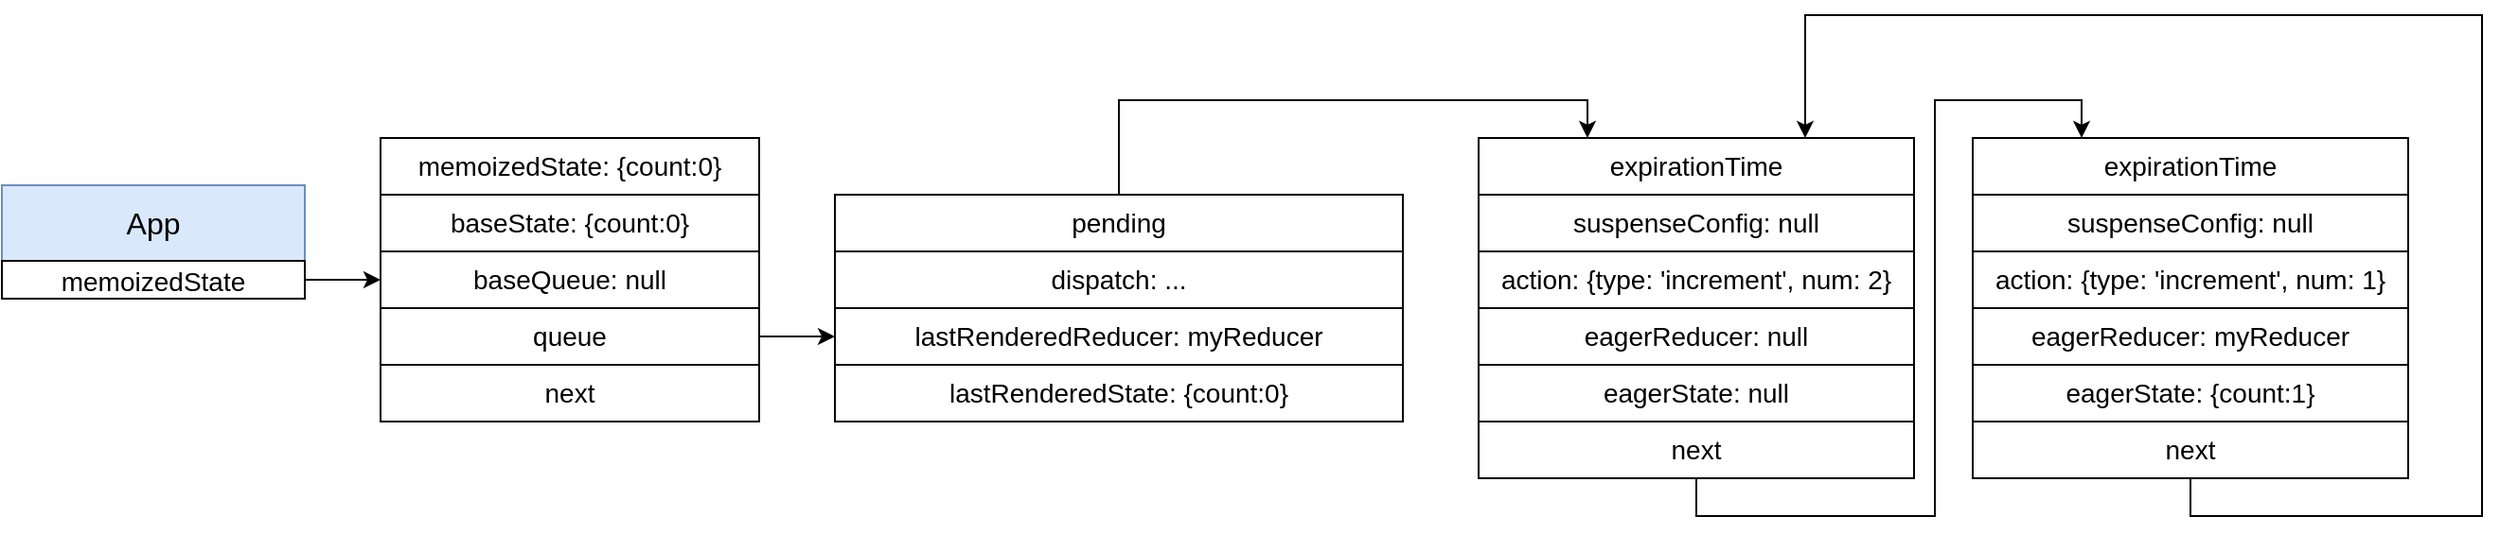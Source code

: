 <mxfile version="13.9.5" type="google"><diagram id="sFeoPyR65rg2EYoxCu2J" name="Page-1"><mxGraphModel dx="1142" dy="684" grid="1" gridSize="10" guides="1" tooltips="1" connect="1" arrows="1" fold="1" page="1" pageScale="1" pageWidth="827" pageHeight="1169" math="0" shadow="0"><root><mxCell id="0"/><mxCell id="1" parent="0"/><mxCell id="PddgiYVKy51nm9DqDGZB-1" value="App" style="rounded=0;whiteSpace=wrap;html=1;fontSize=16;fillColor=#dae8fc;strokeColor=#6c8ebf;" parent="1" vertex="1"><mxGeometry x="200" y="200" width="160" height="40" as="geometry"/></mxCell><mxCell id="PddgiYVKy51nm9DqDGZB-11" style="edgeStyle=orthogonalEdgeStyle;rounded=0;orthogonalLoop=1;jettySize=auto;html=1;exitX=1;exitY=0.5;exitDx=0;exitDy=0;fontSize=16;" parent="1" source="PddgiYVKy51nm9DqDGZB-2" target="PddgiYVKy51nm9DqDGZB-6" edge="1"><mxGeometry relative="1" as="geometry"/></mxCell><mxCell id="PddgiYVKy51nm9DqDGZB-2" value="&lt;font style=&quot;font-size: 14px&quot;&gt;memoizedState&lt;/font&gt;" style="rounded=0;whiteSpace=wrap;html=1;fontSize=16;" parent="1" vertex="1"><mxGeometry x="200" y="240" width="160" height="20" as="geometry"/></mxCell><mxCell id="PddgiYVKy51nm9DqDGZB-4" value="&lt;span style=&quot;font-size: 14px&quot;&gt;memoizedState: {count:0}&lt;/span&gt;" style="rounded=0;whiteSpace=wrap;html=1;fontSize=14;" parent="1" vertex="1"><mxGeometry x="400" y="175" width="200" height="30" as="geometry"/></mxCell><mxCell id="PddgiYVKy51nm9DqDGZB-5" value="baseState: {count:0}" style="rounded=0;whiteSpace=wrap;html=1;fontSize=14;" parent="1" vertex="1"><mxGeometry x="400" y="205" width="200" height="30" as="geometry"/></mxCell><mxCell id="PddgiYVKy51nm9DqDGZB-6" value="baseQueue: null" style="rounded=0;whiteSpace=wrap;html=1;fontSize=14;" parent="1" vertex="1"><mxGeometry x="400" y="235" width="200" height="30" as="geometry"/></mxCell><mxCell id="PddgiYVKy51nm9DqDGZB-12" style="edgeStyle=orthogonalEdgeStyle;rounded=0;orthogonalLoop=1;jettySize=auto;html=1;exitX=1;exitY=0.5;exitDx=0;exitDy=0;fontSize=14;entryX=0;entryY=0.5;entryDx=0;entryDy=0;" parent="1" source="PddgiYVKy51nm9DqDGZB-7" target="PddgiYVKy51nm9DqDGZB-15" edge="1"><mxGeometry relative="1" as="geometry"><mxPoint x="750" y="280" as="targetPoint"/></mxGeometry></mxCell><mxCell id="PddgiYVKy51nm9DqDGZB-7" value="queue" style="rounded=0;whiteSpace=wrap;html=1;fontSize=14;" parent="1" vertex="1"><mxGeometry x="400" y="265" width="200" height="30" as="geometry"/></mxCell><mxCell id="PddgiYVKy51nm9DqDGZB-9" value="next" style="rounded=0;whiteSpace=wrap;html=1;fontSize=14;" parent="1" vertex="1"><mxGeometry x="400" y="295" width="200" height="30" as="geometry"/></mxCell><mxCell id="p_adbqiNPXJ53OB3tEIk-9" style="edgeStyle=orthogonalEdgeStyle;rounded=0;orthogonalLoop=1;jettySize=auto;html=1;exitX=0.5;exitY=0;exitDx=0;exitDy=0;entryX=0.25;entryY=0;entryDx=0;entryDy=0;" parent="1" source="PddgiYVKy51nm9DqDGZB-13" target="p_adbqiNPXJ53OB3tEIk-1" edge="1"><mxGeometry relative="1" as="geometry"/></mxCell><mxCell id="PddgiYVKy51nm9DqDGZB-13" value="pending" style="rounded=0;whiteSpace=wrap;html=1;fontSize=14;" parent="1" vertex="1"><mxGeometry x="640" y="205" width="300" height="30" as="geometry"/></mxCell><mxCell id="PddgiYVKy51nm9DqDGZB-14" value="dispatch: ..." style="rounded=0;whiteSpace=wrap;html=1;fontSize=14;" parent="1" vertex="1"><mxGeometry x="640" y="235" width="300" height="30" as="geometry"/></mxCell><mxCell id="PddgiYVKy51nm9DqDGZB-15" value="&lt;font style=&quot;font-size: 14px&quot;&gt;lastRenderedReducer:&amp;nbsp;&lt;span style=&quot;background-color: rgb(255 , 255 , 255) ; font-size: 14px&quot;&gt;myReducer&lt;/span&gt;&lt;/font&gt;" style="rounded=0;whiteSpace=wrap;html=1;fontSize=14;" parent="1" vertex="1"><mxGeometry x="640" y="265" width="300" height="30" as="geometry"/></mxCell><mxCell id="PddgiYVKy51nm9DqDGZB-16" value="lastRenderedState: {count:0}" style="rounded=0;whiteSpace=wrap;html=1;fontSize=14;" parent="1" vertex="1"><mxGeometry x="640" y="295" width="300" height="30" as="geometry"/></mxCell><mxCell id="p_adbqiNPXJ53OB3tEIk-1" value="&lt;div&gt;expirationTime&lt;/div&gt;" style="rounded=0;whiteSpace=wrap;html=1;fontSize=14;" parent="1" vertex="1"><mxGeometry x="980" y="175" width="230" height="30" as="geometry"/></mxCell><mxCell id="p_adbqiNPXJ53OB3tEIk-2" value="&lt;div&gt;suspenseConfig: null&lt;/div&gt;" style="rounded=0;whiteSpace=wrap;html=1;fontSize=14;" parent="1" vertex="1"><mxGeometry x="980" y="205" width="230" height="30" as="geometry"/></mxCell><mxCell id="p_adbqiNPXJ53OB3tEIk-3" value="action: {type: 'increment', num: 2}" style="rounded=0;whiteSpace=wrap;html=1;fontSize=14;" parent="1" vertex="1"><mxGeometry x="980" y="235" width="230" height="30" as="geometry"/></mxCell><mxCell id="p_adbqiNPXJ53OB3tEIk-4" value="eagerReducer: &lt;span style=&quot;background-color: rgb(255 , 255 , 255)&quot;&gt;null&lt;/span&gt;" style="rounded=0;whiteSpace=wrap;html=1;fontSize=14;" parent="1" vertex="1"><mxGeometry x="980" y="265" width="230" height="30" as="geometry"/></mxCell><mxCell id="p_adbqiNPXJ53OB3tEIk-6" value="&lt;span style=&quot;font-family: &amp;#34;helvetica&amp;#34;&quot;&gt;eagerState: null&lt;/span&gt;" style="rounded=0;whiteSpace=wrap;html=1;fontSize=14;" parent="1" vertex="1"><mxGeometry x="980" y="295" width="230" height="30" as="geometry"/></mxCell><mxCell id="p_adbqiNPXJ53OB3tEIk-17" style="edgeStyle=orthogonalEdgeStyle;rounded=0;orthogonalLoop=1;jettySize=auto;html=1;exitX=0.5;exitY=1;exitDx=0;exitDy=0;entryX=0.25;entryY=0;entryDx=0;entryDy=0;" parent="1" source="p_adbqiNPXJ53OB3tEIk-7" target="p_adbqiNPXJ53OB3tEIk-11" edge="1"><mxGeometry relative="1" as="geometry"><Array as="points"><mxPoint x="1095" y="375"/><mxPoint x="1221" y="375"/><mxPoint x="1221" y="155"/><mxPoint x="1299" y="155"/></Array></mxGeometry></mxCell><mxCell id="p_adbqiNPXJ53OB3tEIk-7" value="next" style="rounded=0;whiteSpace=wrap;html=1;fontSize=14;" parent="1" vertex="1"><mxGeometry x="980" y="325" width="230" height="30" as="geometry"/></mxCell><mxCell id="p_adbqiNPXJ53OB3tEIk-11" value="&lt;div&gt;expirationTime&lt;/div&gt;" style="rounded=0;whiteSpace=wrap;html=1;fontSize=14;" parent="1" vertex="1"><mxGeometry x="1241" y="175" width="230" height="30" as="geometry"/></mxCell><mxCell id="p_adbqiNPXJ53OB3tEIk-12" value="&lt;div&gt;suspenseConfig: null&lt;/div&gt;" style="rounded=0;whiteSpace=wrap;html=1;fontSize=14;" parent="1" vertex="1"><mxGeometry x="1241" y="205" width="230" height="30" as="geometry"/></mxCell><mxCell id="p_adbqiNPXJ53OB3tEIk-13" value="action: {type: 'increment', num: 1}" style="rounded=0;whiteSpace=wrap;html=1;fontSize=14;" parent="1" vertex="1"><mxGeometry x="1241" y="235" width="230" height="30" as="geometry"/></mxCell><mxCell id="p_adbqiNPXJ53OB3tEIk-14" value="eagerReducer: &lt;span style=&quot;background-color: rgb(255 , 255 , 255)&quot;&gt;myReducer&lt;/span&gt;" style="rounded=0;whiteSpace=wrap;html=1;fontSize=14;" parent="1" vertex="1"><mxGeometry x="1241" y="265" width="230" height="30" as="geometry"/></mxCell><mxCell id="p_adbqiNPXJ53OB3tEIk-15" value="&lt;span style=&quot;font-family: &amp;#34;helvetica&amp;#34;&quot;&gt;eagerState: {count:1}&lt;/span&gt;" style="rounded=0;whiteSpace=wrap;html=1;fontSize=14;" parent="1" vertex="1"><mxGeometry x="1241" y="295" width="230" height="30" as="geometry"/></mxCell><mxCell id="p_adbqiNPXJ53OB3tEIk-19" style="edgeStyle=orthogonalEdgeStyle;rounded=0;orthogonalLoop=1;jettySize=auto;html=1;exitX=0.5;exitY=1;exitDx=0;exitDy=0;entryX=0.75;entryY=0;entryDx=0;entryDy=0;" parent="1" source="p_adbqiNPXJ53OB3tEIk-16" target="p_adbqiNPXJ53OB3tEIk-1" edge="1"><mxGeometry relative="1" as="geometry"><Array as="points"><mxPoint x="1356" y="375"/><mxPoint x="1510" y="375"/><mxPoint x="1510" y="110"/><mxPoint x="1153" y="110"/></Array></mxGeometry></mxCell><mxCell id="p_adbqiNPXJ53OB3tEIk-16" value="next" style="rounded=0;whiteSpace=wrap;html=1;fontSize=14;" parent="1" vertex="1"><mxGeometry x="1241" y="325" width="230" height="30" as="geometry"/></mxCell></root></mxGraphModel></diagram></mxfile>